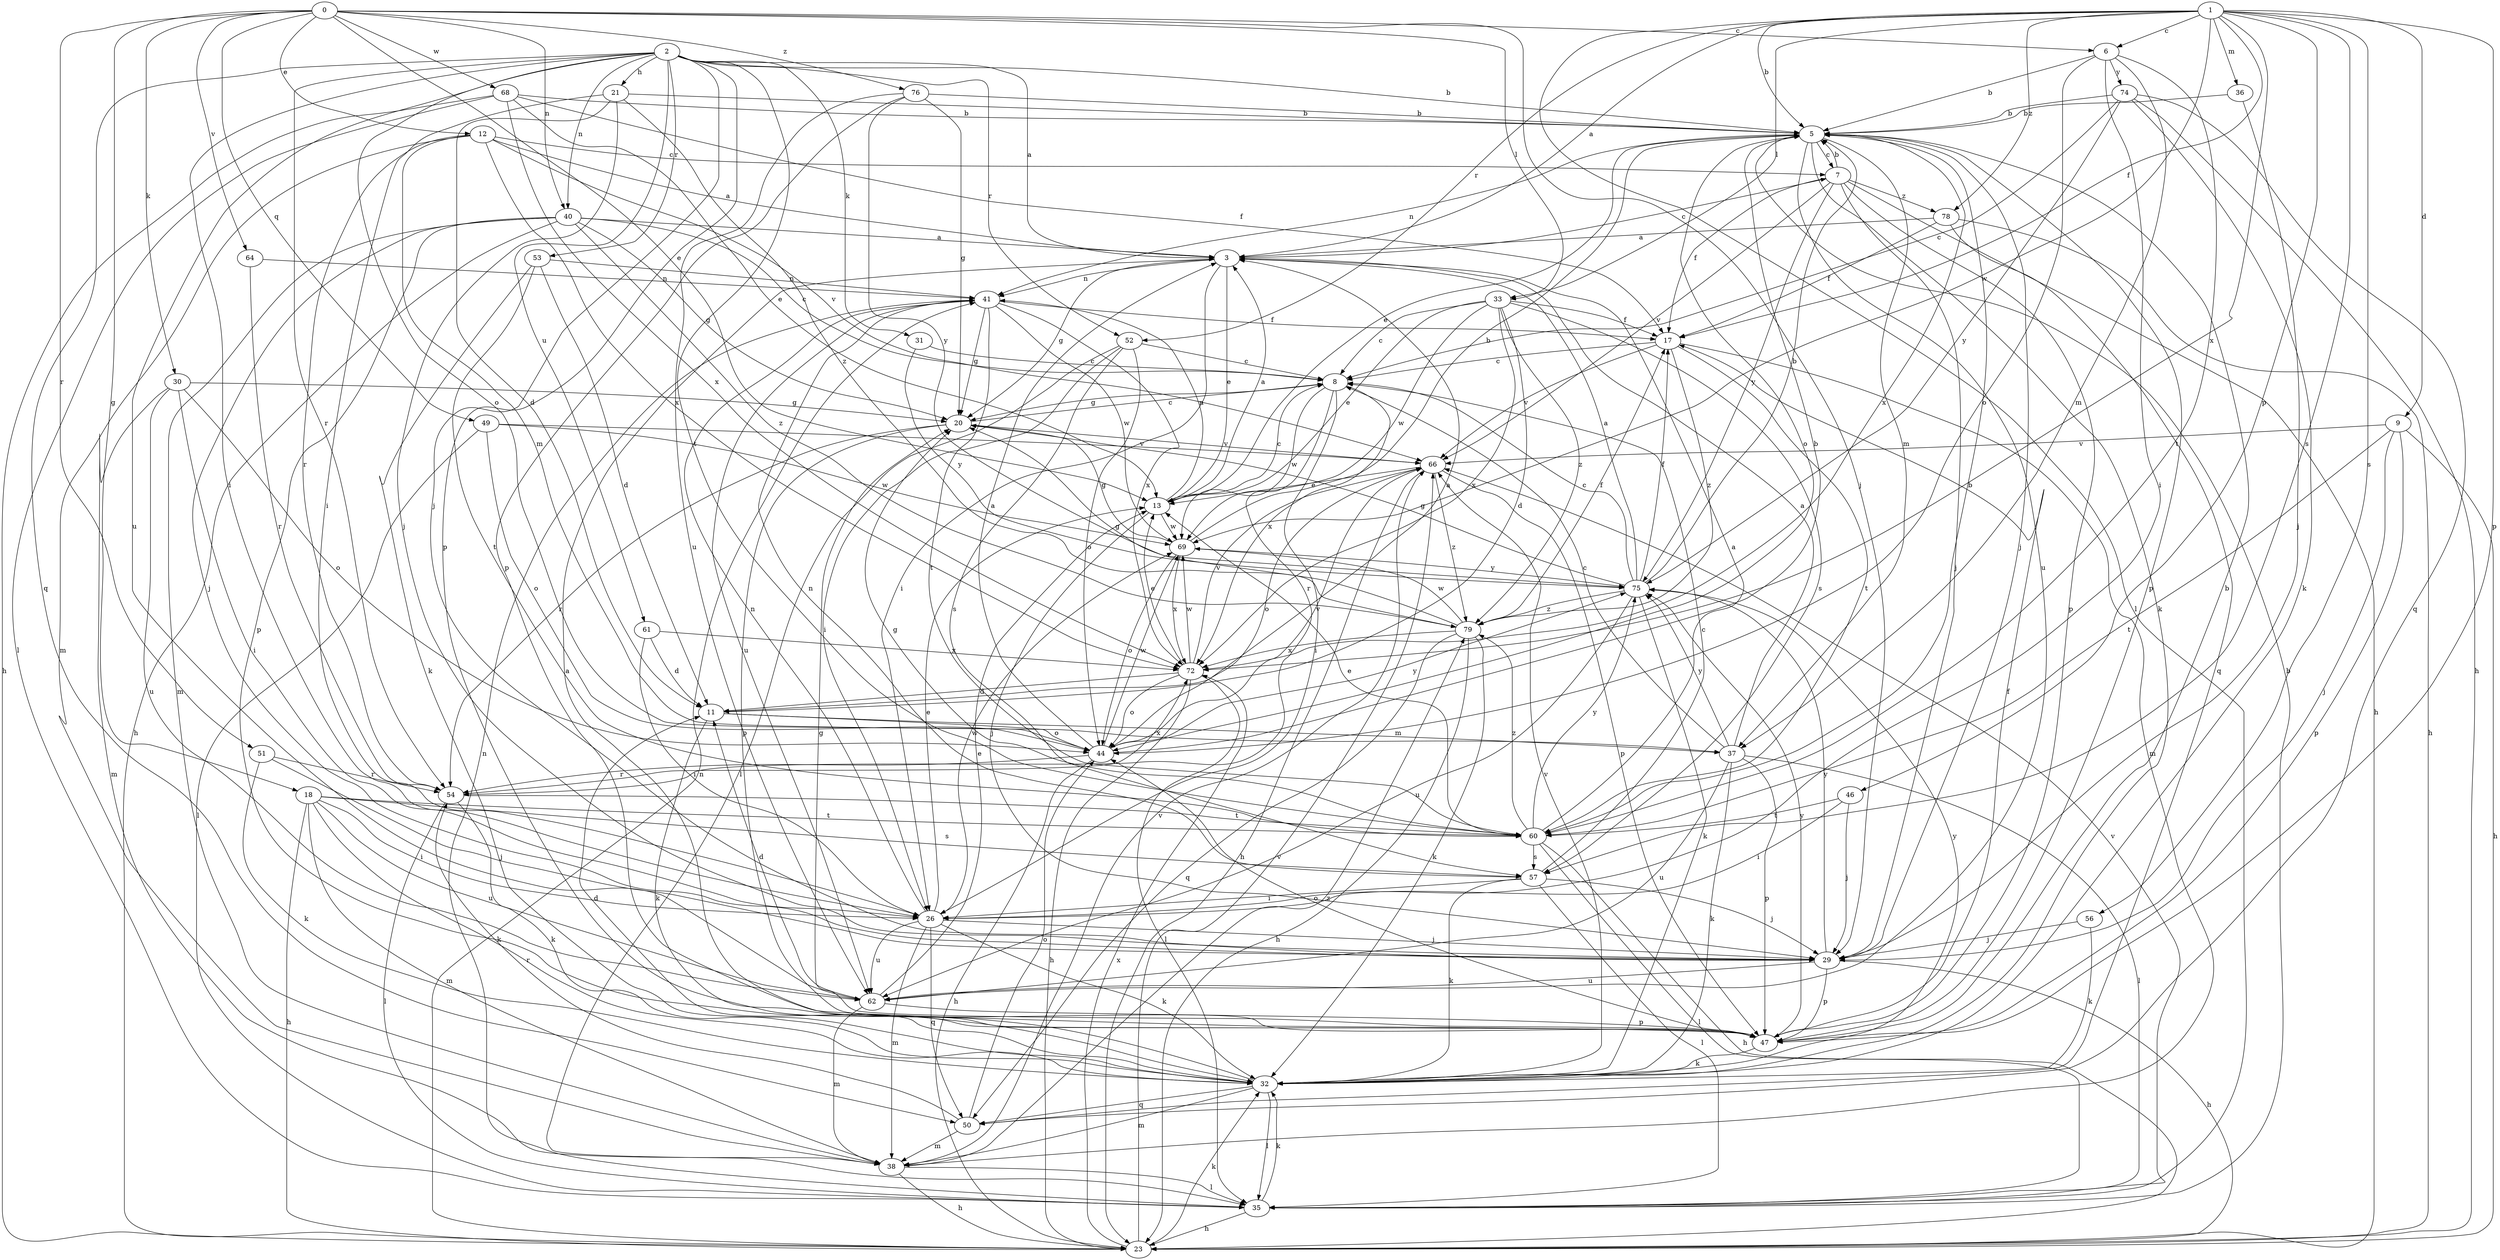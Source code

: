 strict digraph  {
0;
1;
2;
3;
5;
6;
7;
8;
9;
11;
12;
13;
17;
18;
20;
21;
23;
26;
29;
30;
31;
32;
33;
35;
36;
37;
38;
40;
41;
44;
46;
47;
49;
50;
51;
52;
53;
54;
56;
57;
60;
61;
62;
64;
66;
68;
69;
72;
74;
75;
76;
78;
79;
0 -> 6  [label=c];
0 -> 12  [label=e];
0 -> 13  [label=e];
0 -> 18  [label=g];
0 -> 29  [label=j];
0 -> 30  [label=k];
0 -> 33  [label=l];
0 -> 40  [label=n];
0 -> 49  [label=q];
0 -> 51  [label=r];
0 -> 64  [label=v];
0 -> 68  [label=w];
0 -> 76  [label=z];
1 -> 3  [label=a];
1 -> 5  [label=b];
1 -> 6  [label=c];
1 -> 9  [label=d];
1 -> 17  [label=f];
1 -> 33  [label=l];
1 -> 35  [label=l];
1 -> 36  [label=m];
1 -> 46  [label=p];
1 -> 47  [label=p];
1 -> 52  [label=r];
1 -> 56  [label=s];
1 -> 57  [label=s];
1 -> 69  [label=w];
1 -> 72  [label=x];
1 -> 78  [label=z];
2 -> 3  [label=a];
2 -> 5  [label=b];
2 -> 21  [label=h];
2 -> 26  [label=i];
2 -> 29  [label=j];
2 -> 31  [label=k];
2 -> 40  [label=n];
2 -> 44  [label=o];
2 -> 47  [label=p];
2 -> 50  [label=q];
2 -> 52  [label=r];
2 -> 53  [label=r];
2 -> 54  [label=r];
2 -> 60  [label=t];
2 -> 61  [label=u];
2 -> 62  [label=u];
3 -> 7  [label=c];
3 -> 13  [label=e];
3 -> 20  [label=g];
3 -> 26  [label=i];
3 -> 41  [label=n];
5 -> 7  [label=c];
5 -> 13  [label=e];
5 -> 29  [label=j];
5 -> 32  [label=k];
5 -> 37  [label=m];
5 -> 41  [label=n];
5 -> 44  [label=o];
5 -> 47  [label=p];
5 -> 62  [label=u];
5 -> 72  [label=x];
6 -> 5  [label=b];
6 -> 26  [label=i];
6 -> 37  [label=m];
6 -> 44  [label=o];
6 -> 60  [label=t];
6 -> 74  [label=y];
7 -> 5  [label=b];
7 -> 17  [label=f];
7 -> 23  [label=h];
7 -> 29  [label=j];
7 -> 47  [label=p];
7 -> 66  [label=v];
7 -> 75  [label=y];
7 -> 78  [label=z];
8 -> 20  [label=g];
8 -> 26  [label=i];
8 -> 54  [label=r];
8 -> 69  [label=w];
8 -> 72  [label=x];
9 -> 23  [label=h];
9 -> 29  [label=j];
9 -> 47  [label=p];
9 -> 60  [label=t];
9 -> 66  [label=v];
11 -> 3  [label=a];
11 -> 32  [label=k];
11 -> 37  [label=m];
11 -> 44  [label=o];
12 -> 3  [label=a];
12 -> 7  [label=c];
12 -> 37  [label=m];
12 -> 38  [label=m];
12 -> 54  [label=r];
12 -> 66  [label=v];
12 -> 72  [label=x];
13 -> 3  [label=a];
13 -> 8  [label=c];
13 -> 29  [label=j];
13 -> 41  [label=n];
13 -> 69  [label=w];
17 -> 8  [label=c];
17 -> 38  [label=m];
17 -> 60  [label=t];
17 -> 66  [label=v];
17 -> 79  [label=z];
18 -> 23  [label=h];
18 -> 26  [label=i];
18 -> 32  [label=k];
18 -> 38  [label=m];
18 -> 57  [label=s];
18 -> 60  [label=t];
18 -> 62  [label=u];
20 -> 8  [label=c];
20 -> 47  [label=p];
20 -> 54  [label=r];
20 -> 66  [label=v];
21 -> 5  [label=b];
21 -> 11  [label=d];
21 -> 26  [label=i];
21 -> 29  [label=j];
21 -> 79  [label=z];
23 -> 32  [label=k];
23 -> 41  [label=n];
23 -> 66  [label=v];
23 -> 72  [label=x];
26 -> 13  [label=e];
26 -> 29  [label=j];
26 -> 32  [label=k];
26 -> 38  [label=m];
26 -> 41  [label=n];
26 -> 50  [label=q];
26 -> 62  [label=u];
26 -> 69  [label=w];
29 -> 23  [label=h];
29 -> 47  [label=p];
29 -> 62  [label=u];
29 -> 75  [label=y];
30 -> 20  [label=g];
30 -> 26  [label=i];
30 -> 38  [label=m];
30 -> 44  [label=o];
30 -> 62  [label=u];
31 -> 8  [label=c];
31 -> 75  [label=y];
32 -> 3  [label=a];
32 -> 11  [label=d];
32 -> 35  [label=l];
32 -> 38  [label=m];
32 -> 50  [label=q];
32 -> 66  [label=v];
32 -> 75  [label=y];
33 -> 8  [label=c];
33 -> 11  [label=d];
33 -> 13  [label=e];
33 -> 17  [label=f];
33 -> 57  [label=s];
33 -> 69  [label=w];
33 -> 72  [label=x];
33 -> 79  [label=z];
35 -> 5  [label=b];
35 -> 23  [label=h];
35 -> 32  [label=k];
35 -> 41  [label=n];
35 -> 66  [label=v];
36 -> 5  [label=b];
36 -> 29  [label=j];
37 -> 3  [label=a];
37 -> 8  [label=c];
37 -> 32  [label=k];
37 -> 35  [label=l];
37 -> 47  [label=p];
37 -> 62  [label=u];
37 -> 75  [label=y];
38 -> 23  [label=h];
38 -> 35  [label=l];
38 -> 66  [label=v];
38 -> 79  [label=z];
40 -> 3  [label=a];
40 -> 8  [label=c];
40 -> 20  [label=g];
40 -> 23  [label=h];
40 -> 29  [label=j];
40 -> 38  [label=m];
40 -> 47  [label=p];
40 -> 79  [label=z];
41 -> 17  [label=f];
41 -> 20  [label=g];
41 -> 60  [label=t];
41 -> 62  [label=u];
41 -> 69  [label=w];
41 -> 72  [label=x];
44 -> 3  [label=a];
44 -> 5  [label=b];
44 -> 23  [label=h];
44 -> 54  [label=r];
44 -> 66  [label=v];
44 -> 69  [label=w];
44 -> 75  [label=y];
46 -> 26  [label=i];
46 -> 29  [label=j];
46 -> 60  [label=t];
47 -> 5  [label=b];
47 -> 17  [label=f];
47 -> 20  [label=g];
47 -> 32  [label=k];
47 -> 44  [label=o];
47 -> 75  [label=y];
49 -> 35  [label=l];
49 -> 44  [label=o];
49 -> 66  [label=v];
49 -> 69  [label=w];
50 -> 38  [label=m];
50 -> 44  [label=o];
50 -> 54  [label=r];
51 -> 29  [label=j];
51 -> 32  [label=k];
51 -> 54  [label=r];
52 -> 8  [label=c];
52 -> 26  [label=i];
52 -> 35  [label=l];
52 -> 44  [label=o];
52 -> 57  [label=s];
53 -> 11  [label=d];
53 -> 32  [label=k];
53 -> 41  [label=n];
53 -> 60  [label=t];
54 -> 32  [label=k];
54 -> 35  [label=l];
54 -> 60  [label=t];
54 -> 72  [label=x];
56 -> 29  [label=j];
56 -> 32  [label=k];
57 -> 8  [label=c];
57 -> 26  [label=i];
57 -> 29  [label=j];
57 -> 32  [label=k];
57 -> 35  [label=l];
57 -> 41  [label=n];
60 -> 3  [label=a];
60 -> 5  [label=b];
60 -> 13  [label=e];
60 -> 20  [label=g];
60 -> 23  [label=h];
60 -> 35  [label=l];
60 -> 57  [label=s];
60 -> 75  [label=y];
60 -> 79  [label=z];
61 -> 11  [label=d];
61 -> 26  [label=i];
61 -> 72  [label=x];
62 -> 11  [label=d];
62 -> 13  [label=e];
62 -> 38  [label=m];
62 -> 47  [label=p];
64 -> 41  [label=n];
64 -> 54  [label=r];
66 -> 13  [label=e];
66 -> 23  [label=h];
66 -> 44  [label=o];
66 -> 47  [label=p];
66 -> 79  [label=z];
68 -> 5  [label=b];
68 -> 13  [label=e];
68 -> 17  [label=f];
68 -> 23  [label=h];
68 -> 35  [label=l];
68 -> 72  [label=x];
69 -> 5  [label=b];
69 -> 20  [label=g];
69 -> 44  [label=o];
69 -> 72  [label=x];
69 -> 75  [label=y];
72 -> 11  [label=d];
72 -> 13  [label=e];
72 -> 23  [label=h];
72 -> 35  [label=l];
72 -> 44  [label=o];
72 -> 66  [label=v];
72 -> 69  [label=w];
74 -> 5  [label=b];
74 -> 8  [label=c];
74 -> 23  [label=h];
74 -> 32  [label=k];
74 -> 50  [label=q];
74 -> 75  [label=y];
75 -> 3  [label=a];
75 -> 5  [label=b];
75 -> 8  [label=c];
75 -> 17  [label=f];
75 -> 20  [label=g];
75 -> 32  [label=k];
75 -> 62  [label=u];
75 -> 79  [label=z];
76 -> 5  [label=b];
76 -> 20  [label=g];
76 -> 47  [label=p];
76 -> 62  [label=u];
76 -> 75  [label=y];
78 -> 3  [label=a];
78 -> 17  [label=f];
78 -> 23  [label=h];
78 -> 50  [label=q];
79 -> 17  [label=f];
79 -> 20  [label=g];
79 -> 23  [label=h];
79 -> 32  [label=k];
79 -> 50  [label=q];
79 -> 69  [label=w];
79 -> 72  [label=x];
}
